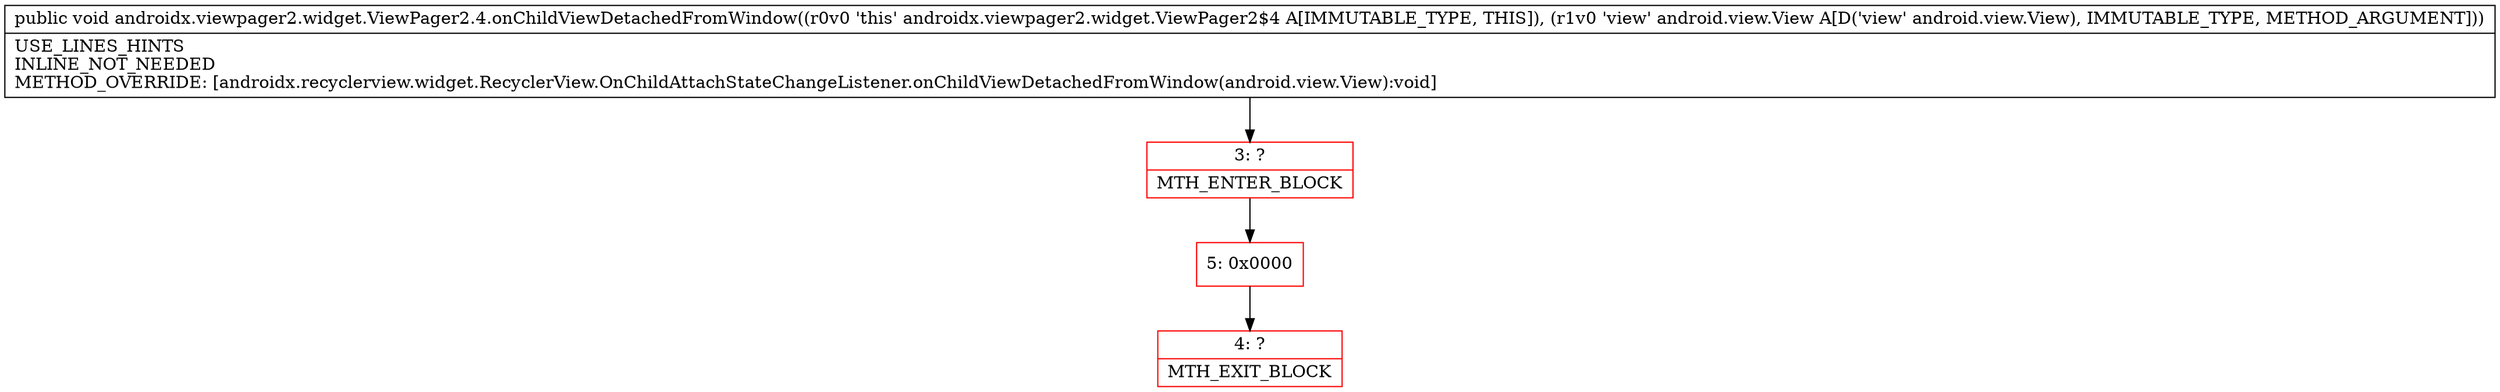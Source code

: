 digraph "CFG forandroidx.viewpager2.widget.ViewPager2.4.onChildViewDetachedFromWindow(Landroid\/view\/View;)V" {
subgraph cluster_Region_348730628 {
label = "R(0)";
node [shape=record,color=blue];
}
Node_3 [shape=record,color=red,label="{3\:\ ?|MTH_ENTER_BLOCK\l}"];
Node_5 [shape=record,color=red,label="{5\:\ 0x0000}"];
Node_4 [shape=record,color=red,label="{4\:\ ?|MTH_EXIT_BLOCK\l}"];
MethodNode[shape=record,label="{public void androidx.viewpager2.widget.ViewPager2.4.onChildViewDetachedFromWindow((r0v0 'this' androidx.viewpager2.widget.ViewPager2$4 A[IMMUTABLE_TYPE, THIS]), (r1v0 'view' android.view.View A[D('view' android.view.View), IMMUTABLE_TYPE, METHOD_ARGUMENT]))  | USE_LINES_HINTS\lINLINE_NOT_NEEDED\lMETHOD_OVERRIDE: [androidx.recyclerview.widget.RecyclerView.OnChildAttachStateChangeListener.onChildViewDetachedFromWindow(android.view.View):void]\l}"];
MethodNode -> Node_3;Node_3 -> Node_5;
Node_5 -> Node_4;
}


